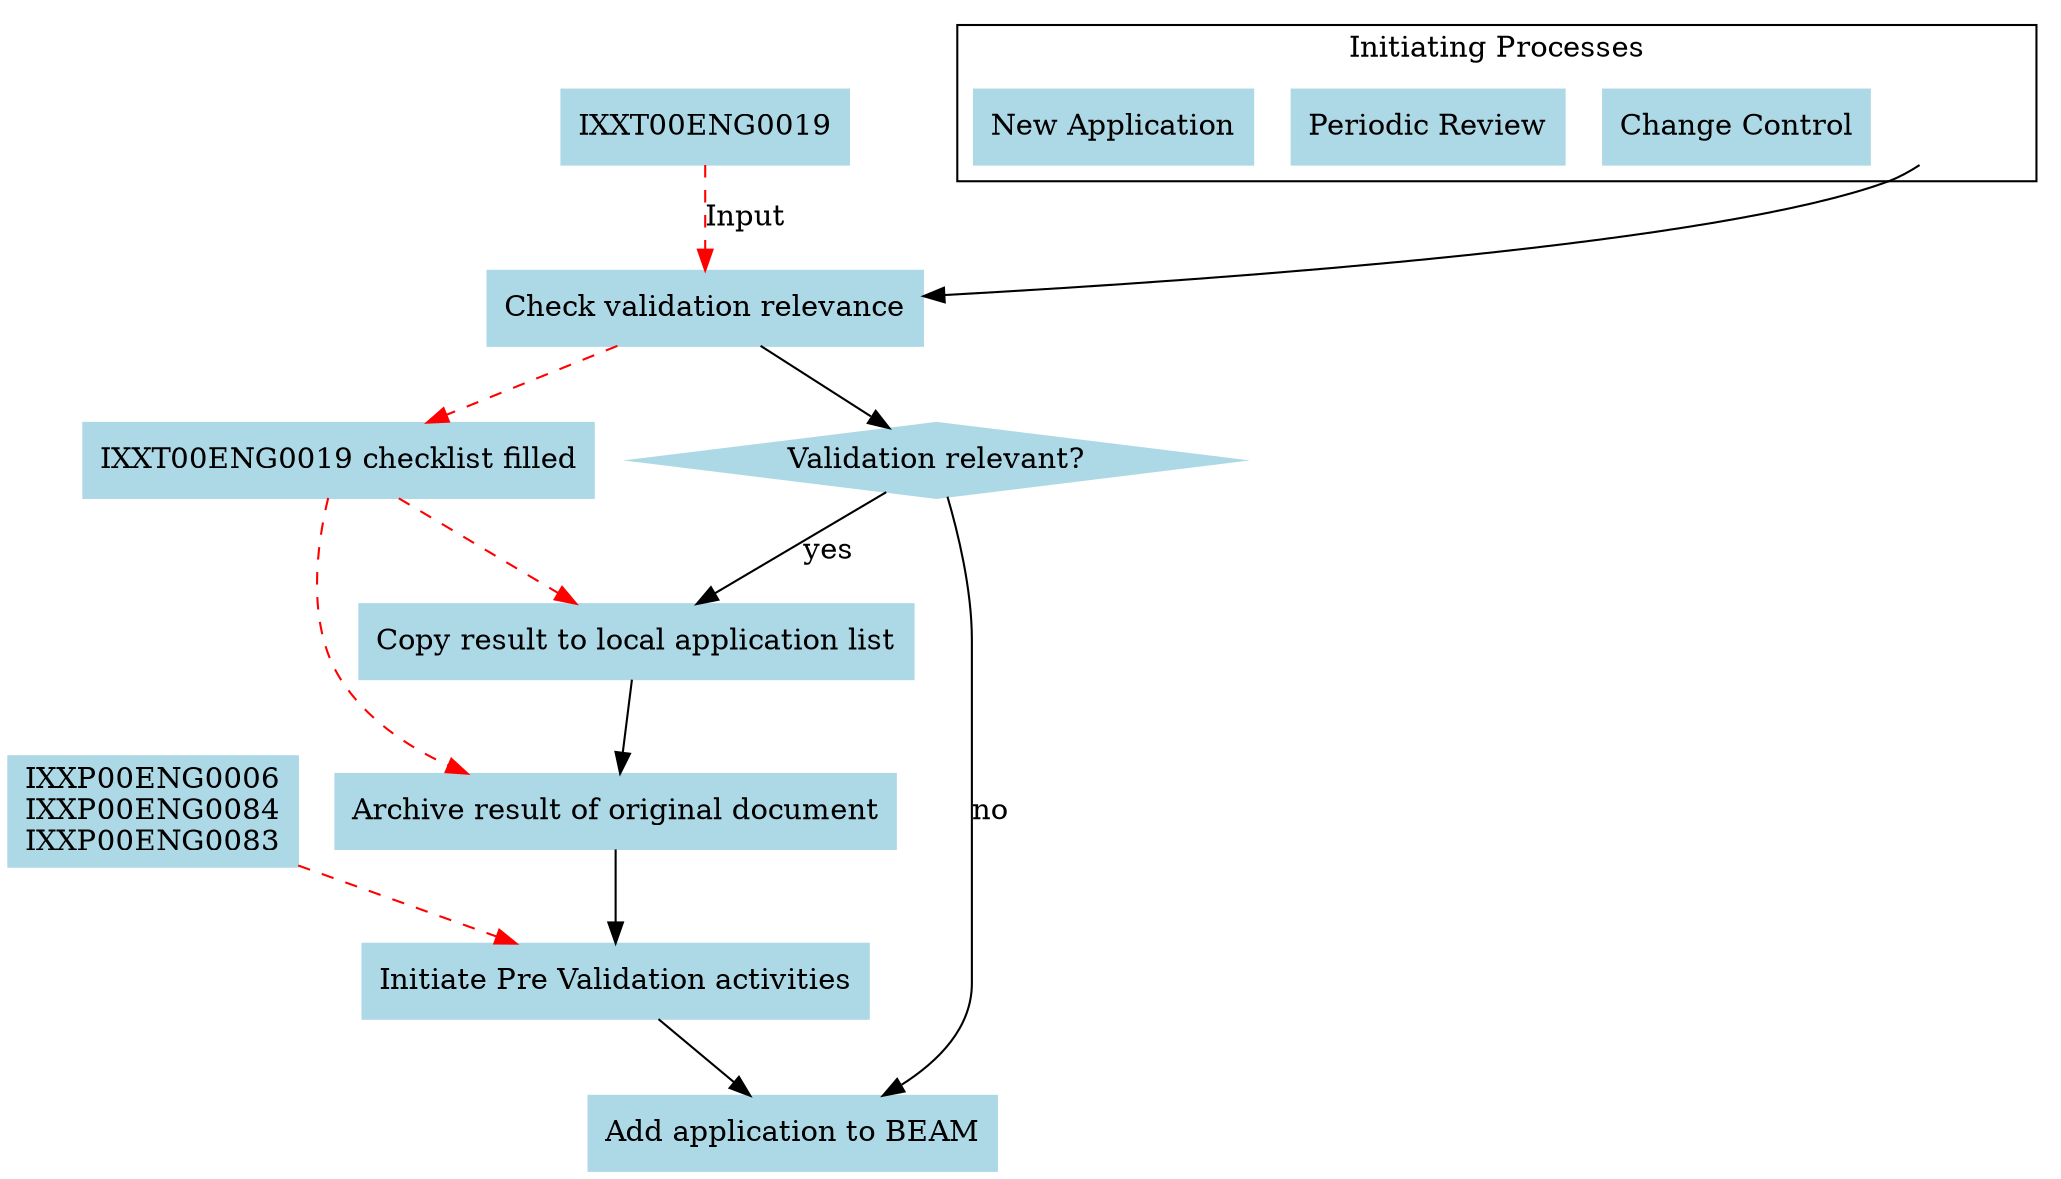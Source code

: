 digraph G {
    rankdir=TB;
    node [shape=box, style=filled, color=lightblue];

    // Define nodes
    CheckValidationRelevance [label="Check validation relevance"];
    IXXT00ENG0019 [label="IXXT00ENG0019"];
    IXXT00ENG0019Output [label="IXXT00ENG0019 checklist filled"];
    ValidationRelevant [shape=diamond, label="Validation relevant?"];
    CopyToLocal [label="Copy result to local application list"];
    ArchiveOriginal [label="Archive result of original document"];
    PreValidationActivities [label="Initiate Pre Validation activities"];
    AddToBEAM [label="Add application to BEAM"];
    NewInputNode [label="IXXP00ENG0006\nIXXP00ENG0084\nIXXP00ENG0083"];

    // Invisible node to guide the arrow
    InvisibleNode [style=invis, label=""];

    // Grouping 'ChangeControl', 'PeriodicReview', and 'NewApplication' in a subgraph
    subgraph cluster_0 {
        label = "Initiating Processes";
        ChangeControl [label="Change Control"];
        PeriodicReview [label="Periodic Review"];
        NewApplication [label="New Application"];
        InvisibleNode;
    }

    // Subgraph to ensure certain nodes are on the same rank
    subgraph cluster_sameRank {
        style=invis;
        rank=same;
        CheckValidationRelevance;
        IXXT00ENG0019;
    }

    // Define edges
    InvisibleNode -> CheckValidationRelevance [lhead=cluster_0];
    IXXT00ENG0019 -> CheckValidationRelevance [label="Input", style=dashed, color=red];
    CheckValidationRelevance -> IXXT00ENG0019Output [style=dashed, color=red];
    CheckValidationRelevance -> ValidationRelevant;
    
    // Decision paths from the ValidationRelevant node
    ValidationRelevant -> CopyToLocal [label="yes"];
    ValidationRelevant -> AddToBEAM [label="no"];

    // Extended "yes" path
    CopyToLocal -> ArchiveOriginal;
    ArchiveOriginal -> PreValidationActivities;
    PreValidationActivities -> AddToBEAM;

    // Inputs to CopyToLocal and ArchiveOriginal nodes
    IXXT00ENG0019Output -> CopyToLocal [style=dashed, color=red];
    IXXT00ENG0019Output -> ArchiveOriginal [style=dashed, color=red];

    // New input to PreValidationActivities
    NewInputNode -> PreValidationActivities [style=dashed, color=red];
}
